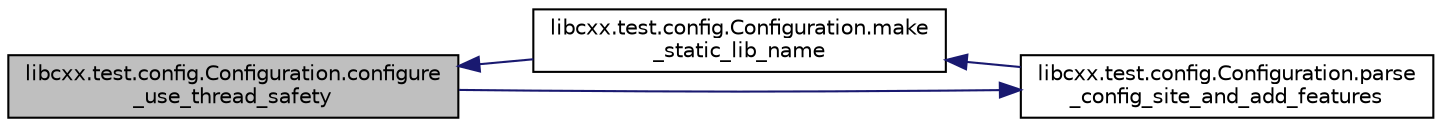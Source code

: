 digraph "libcxx.test.config.Configuration.configure_use_thread_safety"
{
  edge [fontname="Helvetica",fontsize="10",labelfontname="Helvetica",labelfontsize="10"];
  node [fontname="Helvetica",fontsize="10",shape=record];
  rankdir="LR";
  Node54 [label="libcxx.test.config.Configuration.configure\l_use_thread_safety",height=0.2,width=0.4,color="black", fillcolor="grey75", style="filled", fontcolor="black"];
  Node54 -> Node55 [dir="back",color="midnightblue",fontsize="10",style="solid"];
  Node55 [label="libcxx.test.config.Configuration.make\l_static_lib_name",height=0.2,width=0.4,color="black", fillcolor="white", style="filled",URL="$classlibcxx_1_1test_1_1config_1_1_configuration.html#abc51eef879457ae51d3f235627bc4099"];
  Node55 -> Node56 [dir="back",color="midnightblue",fontsize="10",style="solid"];
  Node56 [label="libcxx.test.config.Configuration.parse\l_config_site_and_add_features",height=0.2,width=0.4,color="black", fillcolor="white", style="filled",URL="$classlibcxx_1_1test_1_1config_1_1_configuration.html#a98e4c6f60edb18c1aa8afc4fd130422f"];
  Node56 -> Node54 [dir="back",color="midnightblue",fontsize="10",style="solid"];
}
